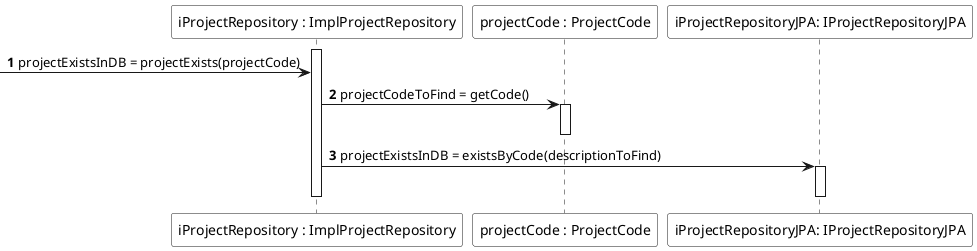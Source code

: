 @startuml
autonumber

participant "iProjectRepository : ImplProjectRepository" #FFFFFF
activate "iProjectRepository : ImplProjectRepository"


participant  "projectCode : ProjectCode" #FFFFFF
participant "iProjectRepositoryJPA: IProjectRepositoryJPA" #FFFFFF
-> "iProjectRepository : ImplProjectRepository" : projectExistsInDB = projectExists(projectCode)
"iProjectRepository : ImplProjectRepository" -> "projectCode : ProjectCode" ++ : projectCodeToFind = getCode()
deactivate
"iProjectRepository : ImplProjectRepository" -> "iProjectRepositoryJPA: IProjectRepositoryJPA" ++ : projectExistsInDB = existsByCode(descriptionToFind)
deactivate

deactivate "iProjectRepository : ImplProjectRepository"



@enduml